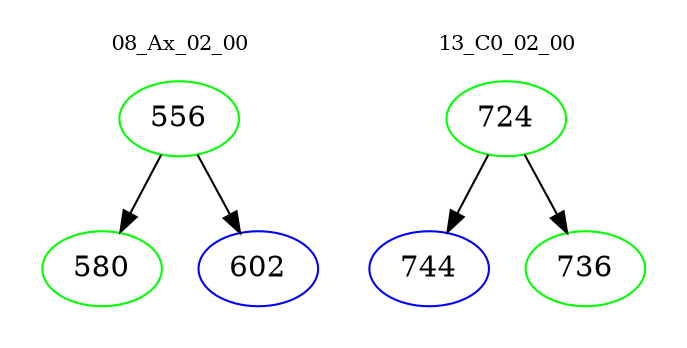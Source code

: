 digraph{
subgraph cluster_0 {
color = white
label = "08_Ax_02_00";
fontsize=10;
T0_556 [label="556", color="green"]
T0_556 -> T0_580 [color="black"]
T0_580 [label="580", color="green"]
T0_556 -> T0_602 [color="black"]
T0_602 [label="602", color="blue"]
}
subgraph cluster_1 {
color = white
label = "13_C0_02_00";
fontsize=10;
T1_724 [label="724", color="green"]
T1_724 -> T1_744 [color="black"]
T1_744 [label="744", color="blue"]
T1_724 -> T1_736 [color="black"]
T1_736 [label="736", color="green"]
}
}
